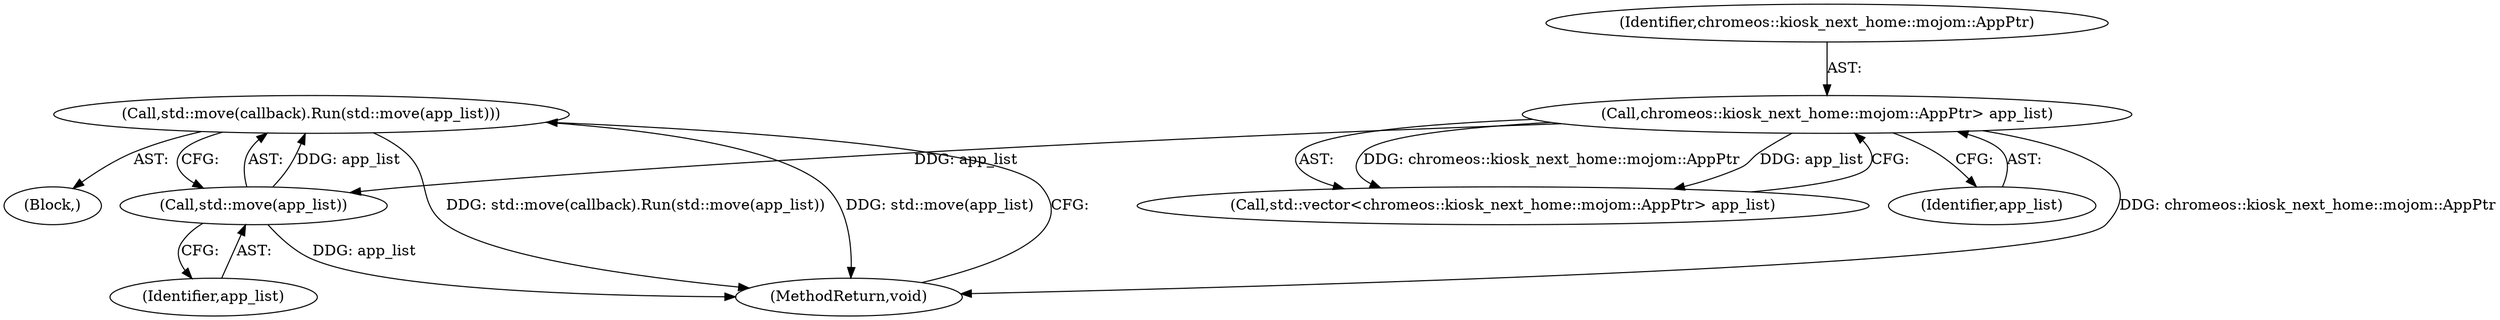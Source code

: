 digraph "0_Chrome_8cfe2463cec6835c7b0b73dcb2ab2edaf035e3f9_2@API" {
"1000112" [label="(Call,std::move(callback).Run(std::move(app_list)))"];
"1000113" [label="(Call,std::move(app_list))"];
"1000105" [label="(Call,chromeos::kiosk_next_home::mojom::AppPtr> app_list)"];
"1000114" [label="(Identifier,app_list)"];
"1000106" [label="(Identifier,chromeos::kiosk_next_home::mojom::AppPtr)"];
"1000105" [label="(Call,chromeos::kiosk_next_home::mojom::AppPtr> app_list)"];
"1000113" [label="(Call,std::move(app_list))"];
"1000103" [label="(Call,std::vector<chromeos::kiosk_next_home::mojom::AppPtr> app_list)"];
"1000107" [label="(Identifier,app_list)"];
"1000112" [label="(Call,std::move(callback).Run(std::move(app_list)))"];
"1000102" [label="(Block,)"];
"1000115" [label="(MethodReturn,void)"];
"1000112" -> "1000102"  [label="AST: "];
"1000112" -> "1000113"  [label="CFG: "];
"1000113" -> "1000112"  [label="AST: "];
"1000115" -> "1000112"  [label="CFG: "];
"1000112" -> "1000115"  [label="DDG: std::move(callback).Run(std::move(app_list))"];
"1000112" -> "1000115"  [label="DDG: std::move(app_list)"];
"1000113" -> "1000112"  [label="DDG: app_list"];
"1000113" -> "1000114"  [label="CFG: "];
"1000114" -> "1000113"  [label="AST: "];
"1000113" -> "1000115"  [label="DDG: app_list"];
"1000105" -> "1000113"  [label="DDG: app_list"];
"1000105" -> "1000103"  [label="AST: "];
"1000105" -> "1000107"  [label="CFG: "];
"1000106" -> "1000105"  [label="AST: "];
"1000107" -> "1000105"  [label="AST: "];
"1000103" -> "1000105"  [label="CFG: "];
"1000105" -> "1000115"  [label="DDG: chromeos::kiosk_next_home::mojom::AppPtr"];
"1000105" -> "1000103"  [label="DDG: chromeos::kiosk_next_home::mojom::AppPtr"];
"1000105" -> "1000103"  [label="DDG: app_list"];
}
